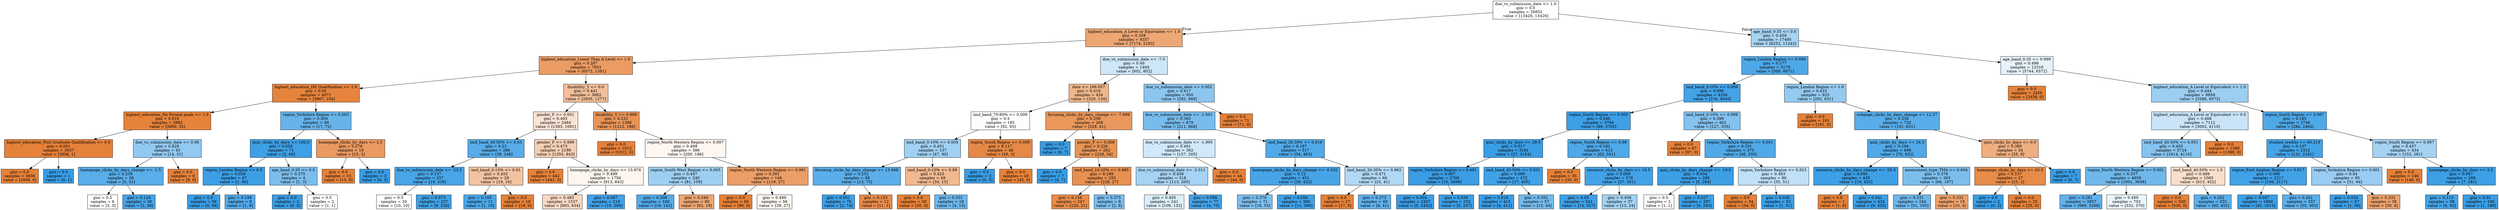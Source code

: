 digraph Tree {
node [shape=box, style="filled", color="black"] ;
0 [label="due_vs_submission_date <= 1.0\ngini = 0.5\nsamples = 26852\nvalue = [13426, 13426]", fillcolor="#e5813900"] ;
1 [label="highest_education_A Level or Equivalent <= 1.0\ngini = 0.358\nsamples = 9357\nvalue = [7174, 2183]", fillcolor="#e58139b1"] ;
0 -> 1 [labeldistance=2.5, labelangle=45, headlabel="True"] ;
2 [label="highest_education_Lower Than A Level <= 1.0\ngini = 0.287\nsamples = 7953\nvalue = [6572, 1381]", fillcolor="#e58139c9"] ;
1 -> 2 ;
3 [label="highest_education_HE Qualification <= 1.0\ngini = 0.05\nsamples = 4071\nvalue = [3967, 104]", fillcolor="#e58139f8"] ;
2 -> 3 ;
4 [label="highest_education_No Formal quals <= 1.0\ngini = 0.016\nsamples = 3982\nvalue = [3950, 32]", fillcolor="#e58139fd"] ;
3 -> 4 ;
5 [label="highest_education_Post Graduate Qualification <= 0.5\ngini = 0.001\nsamples = 3937\nvalue = [3936, 1]", fillcolor="#e58139ff"] ;
4 -> 5 ;
6 [label="gini = 0.0\nsamples = 3936\nvalue = [3936, 0]", fillcolor="#e58139ff"] ;
5 -> 6 ;
7 [label="gini = 0.0\nsamples = 1\nvalue = [0, 1]", fillcolor="#399de5ff"] ;
5 -> 7 ;
8 [label="due_vs_submission_date <= 0.06\ngini = 0.429\nsamples = 45\nvalue = [14, 31]", fillcolor="#399de58c"] ;
4 -> 8 ;
9 [label="homepage_clicks_by_days_change <= -1.5\ngini = 0.239\nsamples = 36\nvalue = [5, 31]", fillcolor="#399de5d6"] ;
8 -> 9 ;
10 [label="gini = 0.5\nsamples = 6\nvalue = [3, 3]", fillcolor="#e5813900"] ;
9 -> 10 ;
11 [label="gini = 0.124\nsamples = 30\nvalue = [2, 28]", fillcolor="#399de5ed"] ;
9 -> 11 ;
12 [label="gini = 0.0\nsamples = 9\nvalue = [9, 0]", fillcolor="#e58139ff"] ;
8 -> 12 ;
13 [label="region_Yorkshire Region <= 0.003\ngini = 0.309\nsamples = 89\nvalue = [17, 72]", fillcolor="#399de5c3"] ;
3 -> 13 ;
14 [label="quiz_clicks_by_days <= 100.0\ngini = 0.055\nsamples = 71\nvalue = [2, 69]", fillcolor="#399de5f8"] ;
13 -> 14 ;
15 [label="region_London Region <= 0.5\ngini = 0.029\nsamples = 67\nvalue = [1, 66]", fillcolor="#399de5fb"] ;
14 -> 15 ;
16 [label="gini = 0.0\nsamples = 58\nvalue = [0, 58]", fillcolor="#399de5ff"] ;
15 -> 16 ;
17 [label="gini = 0.198\nsamples = 9\nvalue = [1, 8]", fillcolor="#399de5df"] ;
15 -> 17 ;
18 [label="age_band_0-35 <= 0.5\ngini = 0.375\nsamples = 4\nvalue = [1, 3]", fillcolor="#399de5aa"] ;
14 -> 18 ;
19 [label="gini = 0.0\nsamples = 2\nvalue = [0, 2]", fillcolor="#399de5ff"] ;
18 -> 19 ;
20 [label="gini = 0.5\nsamples = 2\nvalue = [1, 1]", fillcolor="#e5813900"] ;
18 -> 20 ;
21 [label="homepage_clicks_by_days <= 2.5\ngini = 0.278\nsamples = 18\nvalue = [15, 3]", fillcolor="#e58139cc"] ;
13 -> 21 ;
22 [label="gini = 0.0\nsamples = 15\nvalue = [15, 0]", fillcolor="#e58139ff"] ;
21 -> 22 ;
23 [label="gini = 0.0\nsamples = 3\nvalue = [0, 3]", fillcolor="#399de5ff"] ;
21 -> 23 ;
24 [label="disability_Y <= 0.0\ngini = 0.441\nsamples = 3882\nvalue = [2605, 1277]", fillcolor="#e5813982"] ;
2 -> 24 ;
25 [label="gender_F <= 0.001\ngini = 0.493\nsamples = 2484\nvalue = [1393, 1091]", fillcolor="#e5813937"] ;
24 -> 25 ;
26 [label="imd_band_40-50% <= 0.03\ngini = 0.23\nsamples = 286\nvalue = [38, 248]", fillcolor="#399de5d8"] ;
25 -> 26 ;
27 [label="due_vs_submission_date <= -23.5\ngini = 0.137\nsamples = 257\nvalue = [19, 238]", fillcolor="#399de5eb"] ;
26 -> 27 ;
28 [label="gini = 0.5\nsamples = 20\nvalue = [10, 10]", fillcolor="#e5813900"] ;
27 -> 28 ;
29 [label="gini = 0.073\nsamples = 237\nvalue = [9, 228]", fillcolor="#399de5f5"] ;
27 -> 29 ;
30 [label="imd_band_0-10% <= 0.01\ngini = 0.452\nsamples = 29\nvalue = [19, 10]", fillcolor="#e5813979"] ;
26 -> 30 ;
31 [label="gini = 0.165\nsamples = 11\nvalue = [1, 10]", fillcolor="#399de5e6"] ;
30 -> 31 ;
32 [label="gini = 0.0\nsamples = 18\nvalue = [18, 0]", fillcolor="#e58139ff"] ;
30 -> 32 ;
33 [label="gender_F <= 0.999\ngini = 0.473\nsamples = 2198\nvalue = [1355, 843]", fillcolor="#e5813960"] ;
25 -> 33 ;
34 [label="gini = 0.0\nsamples = 442\nvalue = [442, 0]", fillcolor="#e58139ff"] ;
33 -> 34 ;
35 [label="homepage_clicks_by_days <= 15.976\ngini = 0.499\nsamples = 1756\nvalue = [913, 843]", fillcolor="#e5813914"] ;
33 -> 35 ;
36 [label="gini = 0.485\nsamples = 1537\nvalue = [903, 634]", fillcolor="#e581394c"] ;
35 -> 36 ;
37 [label="gini = 0.087\nsamples = 219\nvalue = [10, 209]", fillcolor="#399de5f3"] ;
35 -> 37 ;
38 [label="disability_Y <= 0.999\ngini = 0.231\nsamples = 1398\nvalue = [1212, 186]", fillcolor="#e58139d8"] ;
24 -> 38 ;
39 [label="gini = 0.0\nsamples = 1012\nvalue = [1012, 0]", fillcolor="#e58139ff"] ;
38 -> 39 ;
40 [label="region_North Western Region <= 0.007\ngini = 0.499\nsamples = 386\nvalue = [200, 186]", fillcolor="#e5813912"] ;
38 -> 40 ;
41 [label="region_South West Region <= 0.005\ngini = 0.447\nsamples = 240\nvalue = [81, 159]", fillcolor="#399de57d"] ;
40 -> 41 ;
42 [label="gini = 0.209\nsamples = 160\nvalue = [19, 141]", fillcolor="#399de5dd"] ;
41 -> 42 ;
43 [label="gini = 0.349\nsamples = 80\nvalue = [62, 18]", fillcolor="#e58139b5"] ;
41 -> 43 ;
44 [label="region_North Western Region <= 0.991\ngini = 0.301\nsamples = 146\nvalue = [119, 27]", fillcolor="#e58139c5"] ;
40 -> 44 ;
45 [label="gini = 0.0\nsamples = 90\nvalue = [90, 0]", fillcolor="#e58139ff"] ;
44 -> 45 ;
46 [label="gini = 0.499\nsamples = 56\nvalue = [29, 27]", fillcolor="#e5813912"] ;
44 -> 46 ;
47 [label="due_vs_submission_date <= -7.0\ngini = 0.49\nsamples = 1404\nvalue = [602, 802]", fillcolor="#399de540"] ;
1 -> 47 ;
48 [label="date <= 166.057\ngini = 0.416\nsamples = 454\nvalue = [320, 134]", fillcolor="#e5813994"] ;
47 -> 48 ;
49 [label="imd_band_70-80% <= 0.009\ngini = 0.5\nsamples = 185\nvalue = [92, 93]", fillcolor="#399de503"] ;
48 -> 49 ;
50 [label="imd_band_0-10% <= 0.005\ngini = 0.451\nsamples = 137\nvalue = [47, 90]", fillcolor="#399de57a"] ;
49 -> 50 ;
51 [label="forumng_clicks_by_days_change <= 13.669\ngini = 0.252\nsamples = 88\nvalue = [13, 75]", fillcolor="#399de5d3"] ;
50 -> 51 ;
52 [label="gini = 0.051\nsamples = 76\nvalue = [2, 74]", fillcolor="#399de5f8"] ;
51 -> 52 ;
53 [label="gini = 0.153\nsamples = 12\nvalue = [11, 1]", fillcolor="#e58139e8"] ;
51 -> 53 ;
54 [label="imd_band_0-10% <= 0.99\ngini = 0.425\nsamples = 49\nvalue = [34, 15]", fillcolor="#e581398e"] ;
50 -> 54 ;
55 [label="gini = 0.0\nsamples = 30\nvalue = [30, 0]", fillcolor="#e58139ff"] ;
54 -> 55 ;
56 [label="gini = 0.332\nsamples = 19\nvalue = [4, 15]", fillcolor="#399de5bb"] ;
54 -> 56 ;
57 [label="region_South Region <= 0.009\ngini = 0.117\nsamples = 48\nvalue = [45, 3]", fillcolor="#e58139ee"] ;
49 -> 57 ;
58 [label="gini = 0.0\nsamples = 3\nvalue = [0, 3]", fillcolor="#399de5ff"] ;
57 -> 58 ;
59 [label="gini = 0.0\nsamples = 45\nvalue = [45, 0]", fillcolor="#e58139ff"] ;
57 -> 59 ;
60 [label="forumng_clicks_by_days_change <= -7.999\ngini = 0.258\nsamples = 269\nvalue = [228, 41]", fillcolor="#e58139d1"] ;
48 -> 60 ;
61 [label="gini = 0.0\nsamples = 7\nvalue = [0, 7]", fillcolor="#399de5ff"] ;
60 -> 61 ;
62 [label="gender_F <= 0.008\ngini = 0.226\nsamples = 262\nvalue = [228, 34]", fillcolor="#e58139d9"] ;
60 -> 62 ;
63 [label="gini = 0.0\nsamples = 7\nvalue = [0, 7]", fillcolor="#399de5ff"] ;
62 -> 63 ;
64 [label="imd_band_10-20% <= 0.985\ngini = 0.189\nsamples = 255\nvalue = [228, 27]", fillcolor="#e58139e1"] ;
62 -> 64 ;
65 [label="gini = 0.156\nsamples = 247\nvalue = [226, 21]", fillcolor="#e58139e7"] ;
64 -> 65 ;
66 [label="gini = 0.375\nsamples = 8\nvalue = [2, 6]", fillcolor="#399de5aa"] ;
64 -> 66 ;
67 [label="due_vs_submission_date <= 0.002\ngini = 0.417\nsamples = 950\nvalue = [282, 668]", fillcolor="#399de593"] ;
47 -> 67 ;
68 [label="due_vs_submission_date <= -1.001\ngini = 0.365\nsamples = 879\nvalue = [211, 668]", fillcolor="#399de5ae"] ;
67 -> 68 ;
69 [label="due_vs_submission_date <= -1.995\ngini = 0.491\nsamples = 362\nvalue = [157, 205]", fillcolor="#399de53c"] ;
68 -> 69 ;
70 [label="due_vs_submission_date <= -2.011\ngini = 0.458\nsamples = 318\nvalue = [113, 205]", fillcolor="#399de572"] ;
69 -> 70 ;
71 [label="gini = 0.495\nsamples = 241\nvalue = [109, 132]", fillcolor="#399de52c"] ;
70 -> 71 ;
72 [label="gini = 0.098\nsamples = 77\nvalue = [4, 73]", fillcolor="#399de5f1"] ;
70 -> 72 ;
73 [label="gini = 0.0\nsamples = 44\nvalue = [44, 0]", fillcolor="#e58139ff"] ;
69 -> 73 ;
74 [label="imd_band_20-30% <= 0.019\ngini = 0.187\nsamples = 517\nvalue = [54, 463]", fillcolor="#399de5e1"] ;
68 -> 74 ;
75 [label="homepage_clicks_by_days_change <= -0.032\ngini = 0.12\nsamples = 451\nvalue = [29, 422]", fillcolor="#399de5ed"] ;
74 -> 75 ;
76 [label="gini = 0.378\nsamples = 71\nvalue = [18, 53]", fillcolor="#399de5a8"] ;
75 -> 76 ;
77 [label="gini = 0.056\nsamples = 380\nvalue = [11, 369]", fillcolor="#399de5f7"] ;
75 -> 77 ;
78 [label="imd_band_20-30% <= 0.962\ngini = 0.471\nsamples = 66\nvalue = [25, 41]", fillcolor="#399de564"] ;
74 -> 78 ;
79 [label="gini = 0.0\nsamples = 17\nvalue = [17, 0]", fillcolor="#e58139ff"] ;
78 -> 79 ;
80 [label="gini = 0.273\nsamples = 49\nvalue = [8, 41]", fillcolor="#399de5cd"] ;
78 -> 80 ;
81 [label="gini = 0.0\nsamples = 71\nvalue = [71, 0]", fillcolor="#e58139ff"] ;
67 -> 81 ;
82 [label="age_band_0-35 <= 0.0\ngini = 0.459\nsamples = 17495\nvalue = [6252, 11243]", fillcolor="#399de571"] ;
0 -> 82 [labeldistance=2.5, labelangle=-45, headlabel="False"] ;
83 [label="region_London Region <= 0.006\ngini = 0.177\nsamples = 5179\nvalue = [508, 4671]", fillcolor="#399de5e3"] ;
82 -> 83 ;
84 [label="imd_band_0-10% <= 0.008\ngini = 0.096\nsamples = 4256\nvalue = [216, 4040]", fillcolor="#399de5f1"] ;
83 -> 84 ;
85 [label="region_South Region <= 0.005\ngini = 0.046\nsamples = 3794\nvalue = [89, 3705]", fillcolor="#399de5f9"] ;
84 -> 85 ;
86 [label="quiz_clicks_by_days <= 29.5\ngini = 0.017\nsamples = 3181\nvalue = [27, 3154]", fillcolor="#399de5fd"] ;
85 -> 86 ;
87 [label="region_Yorkshire Region <= 0.481\ngini = 0.007\nsamples = 2709\nvalue = [10, 2699]", fillcolor="#399de5fe"] ;
86 -> 87 ;
88 [label="gini = 0.004\nsamples = 2457\nvalue = [5, 2452]", fillcolor="#399de5fe"] ;
87 -> 88 ;
89 [label="gini = 0.039\nsamples = 252\nvalue = [5, 247]", fillcolor="#399de5fa"] ;
87 -> 89 ;
90 [label="imd_band_40-50% <= 0.031\ngini = 0.069\nsamples = 472\nvalue = [17, 455]", fillcolor="#399de5f5"] ;
86 -> 90 ;
91 [label="gini = 0.019\nsamples = 415\nvalue = [4, 411]", fillcolor="#399de5fd"] ;
90 -> 91 ;
92 [label="gini = 0.352\nsamples = 57\nvalue = [13, 44]", fillcolor="#399de5b4"] ;
90 -> 92 ;
93 [label="region_South Region <= 0.98\ngini = 0.182\nsamples = 613\nvalue = [62, 551]", fillcolor="#399de5e2"] ;
85 -> 93 ;
94 [label="gini = 0.0\nsamples = 35\nvalue = [35, 0]", fillcolor="#e58139ff"] ;
93 -> 94 ;
95 [label="resource_clicks_by_days <= 10.5\ngini = 0.089\nsamples = 578\nvalue = [27, 551]", fillcolor="#399de5f3"] ;
93 -> 95 ;
96 [label="gini = 0.05\nsamples = 541\nvalue = [14, 527]", fillcolor="#399de5f8"] ;
95 -> 96 ;
97 [label="gini = 0.456\nsamples = 37\nvalue = [13, 24]", fillcolor="#399de575"] ;
95 -> 97 ;
98 [label="imd_band_0-10% <= 0.998\ngini = 0.399\nsamples = 462\nvalue = [127, 335]", fillcolor="#399de59e"] ;
84 -> 98 ;
99 [label="gini = 0.0\nsamples = 87\nvalue = [87, 0]", fillcolor="#e58139ff"] ;
98 -> 99 ;
100 [label="region_Yorkshire Region <= 0.001\ngini = 0.191\nsamples = 375\nvalue = [40, 335]", fillcolor="#399de5e1"] ;
98 -> 100 ;
101 [label="quiz_clicks_by_days_change <= -19.5\ngini = 0.034\nsamples = 289\nvalue = [5, 284]", fillcolor="#399de5fb"] ;
100 -> 101 ;
102 [label="gini = 0.5\nsamples = 2\nvalue = [1, 1]", fillcolor="#e5813900"] ;
101 -> 102 ;
103 [label="gini = 0.027\nsamples = 287\nvalue = [4, 283]", fillcolor="#399de5fb"] ;
101 -> 103 ;
104 [label="region_Yorkshire Region <= 0.923\ngini = 0.483\nsamples = 86\nvalue = [35, 51]", fillcolor="#399de550"] ;
100 -> 104 ;
105 [label="gini = 0.0\nsamples = 34\nvalue = [34, 0]", fillcolor="#e58139ff"] ;
104 -> 105 ;
106 [label="gini = 0.038\nsamples = 52\nvalue = [1, 51]", fillcolor="#399de5fa"] ;
104 -> 106 ;
107 [label="region_London Region <= 1.0\ngini = 0.433\nsamples = 923\nvalue = [292, 631]", fillcolor="#399de589"] ;
83 -> 107 ;
108 [label="gini = 0.0\nsamples = 191\nvalue = [191, 0]", fillcolor="#e58139ff"] ;
107 -> 108 ;
109 [label="subpage_clicks_by_days_change <= 12.37\ngini = 0.238\nsamples = 732\nvalue = [101, 631]", fillcolor="#399de5d6"] ;
107 -> 109 ;
110 [label="quiz_clicks_by_days <= 24.5\ngini = 0.194\nsamples = 698\nvalue = [76, 622]", fillcolor="#399de5e0"] ;
109 -> 110 ;
111 [label="resource_clicks_by_days_change <= -26.5\ngini = 0.045\nsamples = 435\nvalue = [10, 425]", fillcolor="#399de5f9"] ;
110 -> 111 ;
112 [label="gini = 0.0\nsamples = 1\nvalue = [1, 0]", fillcolor="#e58139ff"] ;
111 -> 112 ;
113 [label="gini = 0.041\nsamples = 434\nvalue = [9, 425]", fillcolor="#399de5fa"] ;
111 -> 113 ;
114 [label="assessment_type_TMA <= 0.004\ngini = 0.376\nsamples = 263\nvalue = [66, 197]", fillcolor="#399de5aa"] ;
110 -> 114 ;
115 [label="gini = 0.331\nsamples = 244\nvalue = [51, 193]", fillcolor="#399de5bc"] ;
114 -> 115 ;
116 [label="gini = 0.332\nsamples = 19\nvalue = [15, 4]", fillcolor="#e58139bb"] ;
114 -> 116 ;
117 [label="quiz_clicks_by_days <= 0.5\ngini = 0.389\nsamples = 34\nvalue = [25, 9]", fillcolor="#e58139a3"] ;
109 -> 117 ;
118 [label="homepage_clicks_by_days <= 20.5\ngini = 0.137\nsamples = 27\nvalue = [25, 2]", fillcolor="#e58139eb"] ;
117 -> 118 ;
119 [label="gini = 0.0\nsamples = 2\nvalue = [0, 2]", fillcolor="#399de5ff"] ;
118 -> 119 ;
120 [label="gini = 0.0\nsamples = 25\nvalue = [25, 0]", fillcolor="#e58139ff"] ;
118 -> 120 ;
121 [label="gini = 0.0\nsamples = 7\nvalue = [0, 7]", fillcolor="#399de5ff"] ;
117 -> 121 ;
122 [label="age_band_0-35 <= 0.999\ngini = 0.498\nsamples = 12316\nvalue = [5744, 6572]", fillcolor="#399de520"] ;
82 -> 122 ;
123 [label="gini = 0.0\nsamples = 2458\nvalue = [2458, 0]", fillcolor="#e58139ff"] ;
122 -> 123 ;
124 [label="highest_education_A Level or Equivalent <= 1.0\ngini = 0.444\nsamples = 9858\nvalue = [3286, 6572]", fillcolor="#399de57f"] ;
122 -> 124 ;
125 [label="highest_education_A Level or Equivalent <= 0.0\ngini = 0.488\nsamples = 7112\nvalue = [3002, 4110]", fillcolor="#399de545"] ;
124 -> 125 ;
126 [label="imd_band_40-50% <= 0.001\ngini = 0.405\nsamples = 5724\nvalue = [1614, 4110]", fillcolor="#399de59b"] ;
125 -> 126 ;
127 [label="region_North Western Region <= 0.001\ngini = 0.337\nsamples = 4659\nvalue = [1001, 3658]", fillcolor="#399de5b9"] ;
126 -> 127 ;
128 [label="gini = 0.281\nsamples = 3957\nvalue = [669, 3288]", fillcolor="#399de5cb"] ;
127 -> 128 ;
129 [label="gini = 0.499\nsamples = 702\nvalue = [332, 370]", fillcolor="#399de51a"] ;
127 -> 129 ;
130 [label="imd_band_40-50% <= 1.0\ngini = 0.489\nsamples = 1065\nvalue = [613, 452]", fillcolor="#e5813943"] ;
126 -> 130 ;
131 [label="gini = 0.0\nsamples = 530\nvalue = [530, 0]", fillcolor="#e58139ff"] ;
130 -> 131 ;
132 [label="gini = 0.262\nsamples = 535\nvalue = [83, 452]", fillcolor="#399de5d0"] ;
130 -> 132 ;
133 [label="gini = 0.0\nsamples = 1388\nvalue = [1388, 0]", fillcolor="#e58139ff"] ;
125 -> 133 ;
134 [label="region_South Region <= 0.007\ngini = 0.185\nsamples = 2746\nvalue = [284, 2462]", fillcolor="#399de5e2"] ;
124 -> 134 ;
135 [label="studied_credits <= 60.219\ngini = 0.107\nsamples = 2312\nvalue = [131, 2181]", fillcolor="#399de5f0"] ;
134 -> 135 ;
136 [label="region_East Anglian Region <= 0.017\ngini = 0.086\nsamples = 2217\nvalue = [100, 2117]", fillcolor="#399de5f3"] ;
135 -> 136 ;
137 [label="gini = 0.047\nsamples = 1860\nvalue = [45, 1815]", fillcolor="#399de5f9"] ;
136 -> 137 ;
138 [label="gini = 0.261\nsamples = 357\nvalue = [55, 302]", fillcolor="#399de5d1"] ;
136 -> 138 ;
139 [label="region_Yorkshire Region <= 0.001\ngini = 0.44\nsamples = 95\nvalue = [31, 64]", fillcolor="#399de583"] ;
135 -> 139 ;
140 [label="gini = 0.034\nsamples = 57\nvalue = [1, 56]", fillcolor="#399de5fa"] ;
139 -> 140 ;
141 [label="gini = 0.332\nsamples = 38\nvalue = [30, 8]", fillcolor="#e58139bb"] ;
139 -> 141 ;
142 [label="region_South Region <= 0.997\ngini = 0.457\nsamples = 434\nvalue = [153, 281]", fillcolor="#399de574"] ;
134 -> 142 ;
143 [label="gini = 0.0\nsamples = 146\nvalue = [146, 0]", fillcolor="#e58139ff"] ;
142 -> 143 ;
144 [label="homepage_clicks_by_days <= 3.5\ngini = 0.047\nsamples = 288\nvalue = [7, 281]", fillcolor="#399de5f9"] ;
142 -> 144 ;
145 [label="gini = 0.115\nsamples = 98\nvalue = [6, 92]", fillcolor="#399de5ee"] ;
144 -> 145 ;
146 [label="gini = 0.01\nsamples = 190\nvalue = [1, 189]", fillcolor="#399de5fe"] ;
144 -> 146 ;
}